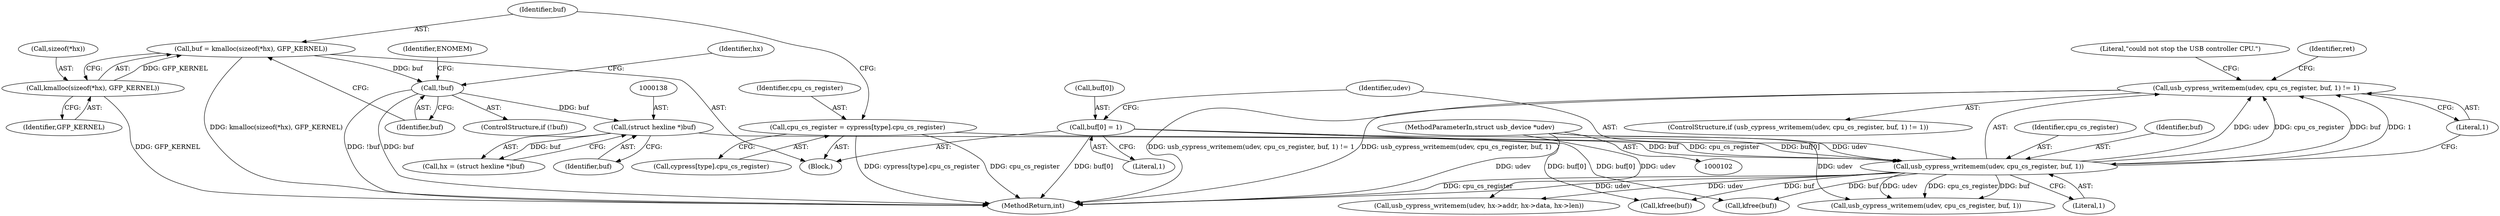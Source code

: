 digraph "0_linux_67b0503db9c29b04eadfeede6bebbfe5ddad94ef@API" {
"1000146" [label="(Call,usb_cypress_writemem(udev, cpu_cs_register, buf, 1) != 1)"];
"1000147" [label="(Call,usb_cypress_writemem(udev, cpu_cs_register, buf, 1))"];
"1000103" [label="(MethodParameterIn,struct usb_device *udev)"];
"1000115" [label="(Call,cpu_cs_register = cypress[type].cpu_cs_register)"];
"1000140" [label="(Call,buf[0] = 1)"];
"1000137" [label="(Call,(struct hexline *)buf)"];
"1000130" [label="(Call,!buf)"];
"1000122" [label="(Call,buf = kmalloc(sizeof(*hx), GFP_KERNEL))"];
"1000124" [label="(Call,kmalloc(sizeof(*hx), GFP_KERNEL))"];
"1000128" [label="(Identifier,GFP_KERNEL)"];
"1000137" [label="(Call,(struct hexline *)buf)"];
"1000251" [label="(Call,kfree(buf))"];
"1000158" [label="(Identifier,ret)"];
"1000151" [label="(Literal,1)"];
"1000147" [label="(Call,usb_cypress_writemem(udev, cpu_cs_register, buf, 1))"];
"1000106" [label="(Block,)"];
"1000255" [label="(MethodReturn,int)"];
"1000116" [label="(Identifier,cpu_cs_register)"];
"1000130" [label="(Call,!buf)"];
"1000124" [label="(Call,kmalloc(sizeof(*hx), GFP_KERNEL))"];
"1000233" [label="(Call,usb_cypress_writemem(udev, cpu_cs_register, buf, 1))"];
"1000131" [label="(Identifier,buf)"];
"1000123" [label="(Identifier,buf)"];
"1000122" [label="(Call,buf = kmalloc(sizeof(*hx), GFP_KERNEL))"];
"1000154" [label="(Literal,\"could not stop the USB controller CPU.\")"];
"1000141" [label="(Call,buf[0])"];
"1000152" [label="(Literal,1)"];
"1000115" [label="(Call,cpu_cs_register = cypress[type].cpu_cs_register)"];
"1000139" [label="(Identifier,buf)"];
"1000140" [label="(Call,buf[0] = 1)"];
"1000149" [label="(Identifier,cpu_cs_register)"];
"1000145" [label="(ControlStructure,if (usb_cypress_writemem(udev, cpu_cs_register, buf, 1) != 1))"];
"1000134" [label="(Identifier,ENOMEM)"];
"1000136" [label="(Identifier,hx)"];
"1000217" [label="(Call,kfree(buf))"];
"1000117" [label="(Call,cypress[type].cpu_cs_register)"];
"1000129" [label="(ControlStructure,if (!buf))"];
"1000103" [label="(MethodParameterIn,struct usb_device *udev)"];
"1000144" [label="(Literal,1)"];
"1000150" [label="(Identifier,buf)"];
"1000135" [label="(Call,hx = (struct hexline *)buf)"];
"1000146" [label="(Call,usb_cypress_writemem(udev, cpu_cs_register, buf, 1) != 1)"];
"1000125" [label="(Call,sizeof(*hx))"];
"1000148" [label="(Identifier,udev)"];
"1000179" [label="(Call,usb_cypress_writemem(udev, hx->addr, hx->data, hx->len))"];
"1000146" -> "1000145"  [label="AST: "];
"1000146" -> "1000152"  [label="CFG: "];
"1000147" -> "1000146"  [label="AST: "];
"1000152" -> "1000146"  [label="AST: "];
"1000154" -> "1000146"  [label="CFG: "];
"1000158" -> "1000146"  [label="CFG: "];
"1000146" -> "1000255"  [label="DDG: usb_cypress_writemem(udev, cpu_cs_register, buf, 1) != 1"];
"1000146" -> "1000255"  [label="DDG: usb_cypress_writemem(udev, cpu_cs_register, buf, 1)"];
"1000147" -> "1000146"  [label="DDG: udev"];
"1000147" -> "1000146"  [label="DDG: cpu_cs_register"];
"1000147" -> "1000146"  [label="DDG: buf"];
"1000147" -> "1000146"  [label="DDG: 1"];
"1000147" -> "1000151"  [label="CFG: "];
"1000148" -> "1000147"  [label="AST: "];
"1000149" -> "1000147"  [label="AST: "];
"1000150" -> "1000147"  [label="AST: "];
"1000151" -> "1000147"  [label="AST: "];
"1000152" -> "1000147"  [label="CFG: "];
"1000147" -> "1000255"  [label="DDG: cpu_cs_register"];
"1000147" -> "1000255"  [label="DDG: udev"];
"1000103" -> "1000147"  [label="DDG: udev"];
"1000115" -> "1000147"  [label="DDG: cpu_cs_register"];
"1000140" -> "1000147"  [label="DDG: buf[0]"];
"1000137" -> "1000147"  [label="DDG: buf"];
"1000147" -> "1000179"  [label="DDG: udev"];
"1000147" -> "1000217"  [label="DDG: buf"];
"1000147" -> "1000233"  [label="DDG: udev"];
"1000147" -> "1000233"  [label="DDG: cpu_cs_register"];
"1000147" -> "1000233"  [label="DDG: buf"];
"1000147" -> "1000251"  [label="DDG: buf"];
"1000103" -> "1000102"  [label="AST: "];
"1000103" -> "1000255"  [label="DDG: udev"];
"1000103" -> "1000179"  [label="DDG: udev"];
"1000103" -> "1000233"  [label="DDG: udev"];
"1000115" -> "1000106"  [label="AST: "];
"1000115" -> "1000117"  [label="CFG: "];
"1000116" -> "1000115"  [label="AST: "];
"1000117" -> "1000115"  [label="AST: "];
"1000123" -> "1000115"  [label="CFG: "];
"1000115" -> "1000255"  [label="DDG: cypress[type].cpu_cs_register"];
"1000115" -> "1000255"  [label="DDG: cpu_cs_register"];
"1000140" -> "1000106"  [label="AST: "];
"1000140" -> "1000144"  [label="CFG: "];
"1000141" -> "1000140"  [label="AST: "];
"1000144" -> "1000140"  [label="AST: "];
"1000148" -> "1000140"  [label="CFG: "];
"1000140" -> "1000255"  [label="DDG: buf[0]"];
"1000140" -> "1000217"  [label="DDG: buf[0]"];
"1000140" -> "1000251"  [label="DDG: buf[0]"];
"1000137" -> "1000135"  [label="AST: "];
"1000137" -> "1000139"  [label="CFG: "];
"1000138" -> "1000137"  [label="AST: "];
"1000139" -> "1000137"  [label="AST: "];
"1000135" -> "1000137"  [label="CFG: "];
"1000137" -> "1000135"  [label="DDG: buf"];
"1000130" -> "1000137"  [label="DDG: buf"];
"1000130" -> "1000129"  [label="AST: "];
"1000130" -> "1000131"  [label="CFG: "];
"1000131" -> "1000130"  [label="AST: "];
"1000134" -> "1000130"  [label="CFG: "];
"1000136" -> "1000130"  [label="CFG: "];
"1000130" -> "1000255"  [label="DDG: !buf"];
"1000130" -> "1000255"  [label="DDG: buf"];
"1000122" -> "1000130"  [label="DDG: buf"];
"1000122" -> "1000106"  [label="AST: "];
"1000122" -> "1000124"  [label="CFG: "];
"1000123" -> "1000122"  [label="AST: "];
"1000124" -> "1000122"  [label="AST: "];
"1000131" -> "1000122"  [label="CFG: "];
"1000122" -> "1000255"  [label="DDG: kmalloc(sizeof(*hx), GFP_KERNEL)"];
"1000124" -> "1000122"  [label="DDG: GFP_KERNEL"];
"1000124" -> "1000128"  [label="CFG: "];
"1000125" -> "1000124"  [label="AST: "];
"1000128" -> "1000124"  [label="AST: "];
"1000124" -> "1000255"  [label="DDG: GFP_KERNEL"];
}
